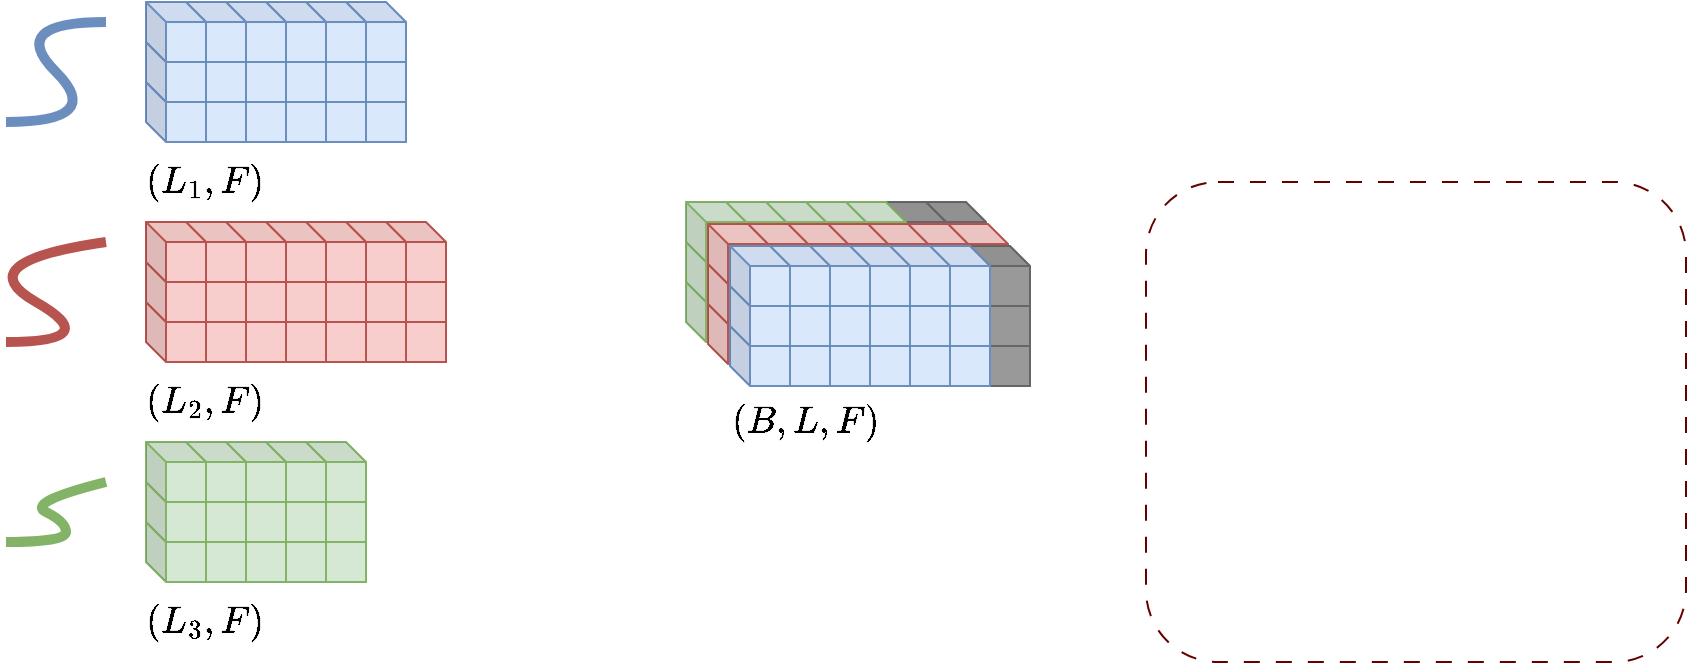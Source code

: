 <mxfile version="26.2.8">
  <diagram name="第 1 页" id="emLSLBHFfiPBjdPvXPqK">
    <mxGraphModel dx="1313" dy="778" grid="1" gridSize="10" guides="1" tooltips="1" connect="1" arrows="1" fold="1" page="1" pageScale="1" pageWidth="1654" pageHeight="1169" math="1" shadow="0">
      <root>
        <mxCell id="0" />
        <mxCell id="1" parent="0" />
        <mxCell id="f1m_IaJI3R48xUZBdV02-205" value="" style="rounded=1;whiteSpace=wrap;html=1;fillColor=none;dashed=1;dashPattern=8 8;strokeColor=#660000;" vertex="1" parent="1">
          <mxGeometry x="630" y="340" width="270" height="240" as="geometry" />
        </mxCell>
        <mxCell id="f1m_IaJI3R48xUZBdV02-2" value="" style="curved=1;endArrow=none;html=1;rounded=0;fillColor=#dae8fc;strokeColor=#6c8ebf;startFill=0;strokeWidth=5;" edge="1" parent="1">
          <mxGeometry width="50" height="50" relative="1" as="geometry">
            <mxPoint x="60" y="310" as="sourcePoint" />
            <mxPoint x="110" y="260" as="targetPoint" />
            <Array as="points">
              <mxPoint x="110" y="310" />
              <mxPoint x="60" y="260" />
            </Array>
          </mxGeometry>
        </mxCell>
        <mxCell id="f1m_IaJI3R48xUZBdV02-203" value="" style="group" vertex="1" connectable="0" parent="1">
          <mxGeometry x="130" y="250" width="130" height="100" as="geometry" />
        </mxCell>
        <mxCell id="f1m_IaJI3R48xUZBdV02-89" value="&lt;font style=&quot;font-size: 16px;&quot;&gt;$$(L_{1},F)$$&lt;/font&gt;" style="text;html=1;align=center;verticalAlign=middle;whiteSpace=wrap;rounded=0;" vertex="1" parent="f1m_IaJI3R48xUZBdV02-203">
          <mxGeometry x="10" y="80" width="40" height="20" as="geometry" />
        </mxCell>
        <mxCell id="f1m_IaJI3R48xUZBdV02-126" value="" style="shape=cube;whiteSpace=wrap;html=1;boundedLbl=1;backgroundOutline=1;darkOpacity=0.05;darkOpacity2=0.1;size=10;aspect=fixed;fillColor=#dae8fc;strokeColor=#6c8ebf;" vertex="1" parent="f1m_IaJI3R48xUZBdV02-203">
          <mxGeometry x="100" y="40" width="30" height="30" as="geometry" />
        </mxCell>
        <mxCell id="f1m_IaJI3R48xUZBdV02-129" value="" style="shape=cube;whiteSpace=wrap;html=1;boundedLbl=1;backgroundOutline=1;darkOpacity=0.05;darkOpacity2=0.1;size=10;aspect=fixed;fillColor=#dae8fc;strokeColor=#6c8ebf;" vertex="1" parent="f1m_IaJI3R48xUZBdV02-203">
          <mxGeometry x="80" y="40" width="30" height="30" as="geometry" />
        </mxCell>
        <mxCell id="f1m_IaJI3R48xUZBdV02-131" value="" style="shape=cube;whiteSpace=wrap;html=1;boundedLbl=1;backgroundOutline=1;darkOpacity=0.05;darkOpacity2=0.1;size=10;aspect=fixed;fillColor=#dae8fc;strokeColor=#6c8ebf;" vertex="1" parent="f1m_IaJI3R48xUZBdV02-203">
          <mxGeometry x="100" y="20" width="30" height="30" as="geometry" />
        </mxCell>
        <mxCell id="f1m_IaJI3R48xUZBdV02-132" value="" style="shape=cube;whiteSpace=wrap;html=1;boundedLbl=1;backgroundOutline=1;darkOpacity=0.05;darkOpacity2=0.1;size=10;aspect=fixed;fillColor=#dae8fc;strokeColor=#6c8ebf;" vertex="1" parent="f1m_IaJI3R48xUZBdV02-203">
          <mxGeometry x="80" y="20" width="30" height="30" as="geometry" />
        </mxCell>
        <mxCell id="f1m_IaJI3R48xUZBdV02-134" value="" style="shape=cube;whiteSpace=wrap;html=1;boundedLbl=1;backgroundOutline=1;darkOpacity=0.05;darkOpacity2=0.1;size=10;aspect=fixed;fillColor=#dae8fc;strokeColor=#6c8ebf;" vertex="1" parent="f1m_IaJI3R48xUZBdV02-203">
          <mxGeometry x="100" width="30" height="30" as="geometry" />
        </mxCell>
        <mxCell id="f1m_IaJI3R48xUZBdV02-135" value="" style="shape=cube;whiteSpace=wrap;html=1;boundedLbl=1;backgroundOutline=1;darkOpacity=0.05;darkOpacity2=0.1;size=10;aspect=fixed;fillColor=#dae8fc;strokeColor=#6c8ebf;" vertex="1" parent="f1m_IaJI3R48xUZBdV02-203">
          <mxGeometry x="80" width="30" height="30" as="geometry" />
        </mxCell>
        <mxCell id="f1m_IaJI3R48xUZBdV02-136" value="" style="shape=cube;whiteSpace=wrap;html=1;boundedLbl=1;backgroundOutline=1;darkOpacity=0.05;darkOpacity2=0.1;size=10;aspect=fixed;fillColor=#dae8fc;strokeColor=#6c8ebf;" vertex="1" parent="f1m_IaJI3R48xUZBdV02-203">
          <mxGeometry x="60" y="40" width="30" height="30" as="geometry" />
        </mxCell>
        <mxCell id="f1m_IaJI3R48xUZBdV02-137" value="" style="shape=cube;whiteSpace=wrap;html=1;boundedLbl=1;backgroundOutline=1;darkOpacity=0.05;darkOpacity2=0.1;size=10;aspect=fixed;fillColor=#dae8fc;strokeColor=#6c8ebf;" vertex="1" parent="f1m_IaJI3R48xUZBdV02-203">
          <mxGeometry x="40" y="40" width="30" height="30" as="geometry" />
        </mxCell>
        <mxCell id="f1m_IaJI3R48xUZBdV02-138" value="" style="shape=cube;whiteSpace=wrap;html=1;boundedLbl=1;backgroundOutline=1;darkOpacity=0.05;darkOpacity2=0.1;size=10;aspect=fixed;fillColor=#dae8fc;strokeColor=#6c8ebf;" vertex="1" parent="f1m_IaJI3R48xUZBdV02-203">
          <mxGeometry x="60" y="20" width="30" height="30" as="geometry" />
        </mxCell>
        <mxCell id="f1m_IaJI3R48xUZBdV02-139" value="" style="shape=cube;whiteSpace=wrap;html=1;boundedLbl=1;backgroundOutline=1;darkOpacity=0.05;darkOpacity2=0.1;size=10;aspect=fixed;fillColor=#dae8fc;strokeColor=#6c8ebf;" vertex="1" parent="f1m_IaJI3R48xUZBdV02-203">
          <mxGeometry x="40" y="20" width="30" height="30" as="geometry" />
        </mxCell>
        <mxCell id="f1m_IaJI3R48xUZBdV02-140" value="" style="shape=cube;whiteSpace=wrap;html=1;boundedLbl=1;backgroundOutline=1;darkOpacity=0.05;darkOpacity2=0.1;size=10;aspect=fixed;fillColor=#dae8fc;strokeColor=#6c8ebf;" vertex="1" parent="f1m_IaJI3R48xUZBdV02-203">
          <mxGeometry x="60" width="30" height="30" as="geometry" />
        </mxCell>
        <mxCell id="f1m_IaJI3R48xUZBdV02-141" value="" style="shape=cube;whiteSpace=wrap;html=1;boundedLbl=1;backgroundOutline=1;darkOpacity=0.05;darkOpacity2=0.1;size=10;aspect=fixed;fillColor=#dae8fc;strokeColor=#6c8ebf;" vertex="1" parent="f1m_IaJI3R48xUZBdV02-203">
          <mxGeometry x="40" width="30" height="30" as="geometry" />
        </mxCell>
        <mxCell id="f1m_IaJI3R48xUZBdV02-179" value="" style="shape=cube;whiteSpace=wrap;html=1;boundedLbl=1;backgroundOutline=1;darkOpacity=0.05;darkOpacity2=0.1;size=10;aspect=fixed;fillColor=#dae8fc;strokeColor=#6c8ebf;" vertex="1" parent="f1m_IaJI3R48xUZBdV02-203">
          <mxGeometry x="20" y="40" width="30" height="30" as="geometry" />
        </mxCell>
        <mxCell id="f1m_IaJI3R48xUZBdV02-180" value="" style="shape=cube;whiteSpace=wrap;html=1;boundedLbl=1;backgroundOutline=1;darkOpacity=0.05;darkOpacity2=0.1;size=10;aspect=fixed;fillColor=#dae8fc;strokeColor=#6c8ebf;" vertex="1" parent="f1m_IaJI3R48xUZBdV02-203">
          <mxGeometry x="20" y="20" width="30" height="30" as="geometry" />
        </mxCell>
        <mxCell id="f1m_IaJI3R48xUZBdV02-181" value="" style="shape=cube;whiteSpace=wrap;html=1;boundedLbl=1;backgroundOutline=1;darkOpacity=0.05;darkOpacity2=0.1;size=10;aspect=fixed;fillColor=#dae8fc;strokeColor=#6c8ebf;" vertex="1" parent="f1m_IaJI3R48xUZBdV02-203">
          <mxGeometry x="20" width="30" height="30" as="geometry" />
        </mxCell>
        <mxCell id="f1m_IaJI3R48xUZBdV02-197" value="" style="shape=cube;whiteSpace=wrap;html=1;boundedLbl=1;backgroundOutline=1;darkOpacity=0.05;darkOpacity2=0.1;size=10;aspect=fixed;fillColor=#dae8fc;strokeColor=#6c8ebf;" vertex="1" parent="f1m_IaJI3R48xUZBdV02-203">
          <mxGeometry y="40" width="30" height="30" as="geometry" />
        </mxCell>
        <mxCell id="f1m_IaJI3R48xUZBdV02-198" value="" style="shape=cube;whiteSpace=wrap;html=1;boundedLbl=1;backgroundOutline=1;darkOpacity=0.05;darkOpacity2=0.1;size=10;aspect=fixed;fillColor=#dae8fc;strokeColor=#6c8ebf;" vertex="1" parent="f1m_IaJI3R48xUZBdV02-203">
          <mxGeometry y="20" width="30" height="30" as="geometry" />
        </mxCell>
        <mxCell id="f1m_IaJI3R48xUZBdV02-199" value="" style="shape=cube;whiteSpace=wrap;html=1;boundedLbl=1;backgroundOutline=1;darkOpacity=0.05;darkOpacity2=0.1;size=10;aspect=fixed;fillColor=#dae8fc;strokeColor=#6c8ebf;" vertex="1" parent="f1m_IaJI3R48xUZBdV02-203">
          <mxGeometry width="30" height="30" as="geometry" />
        </mxCell>
        <mxCell id="f1m_IaJI3R48xUZBdV02-10" value="" style="curved=1;endArrow=none;html=1;rounded=0;fillColor=#f8cecc;strokeColor=#b85450;startFill=0;strokeWidth=5;" edge="1" parent="1">
          <mxGeometry width="50" height="50" relative="1" as="geometry">
            <mxPoint x="60" y="420" as="sourcePoint" />
            <mxPoint x="110" y="370" as="targetPoint" />
            <Array as="points">
              <mxPoint x="110" y="420" />
              <mxPoint x="40" y="380" />
            </Array>
          </mxGeometry>
        </mxCell>
        <mxCell id="f1m_IaJI3R48xUZBdV02-262" value="" style="group" vertex="1" connectable="0" parent="1">
          <mxGeometry x="130" y="360" width="150" height="100" as="geometry" />
        </mxCell>
        <mxCell id="f1m_IaJI3R48xUZBdV02-90" value="&lt;font style=&quot;font-size: 16px;&quot;&gt;$$(L_{2},F)$$&lt;/font&gt;" style="text;html=1;align=center;verticalAlign=middle;whiteSpace=wrap;rounded=0;" vertex="1" parent="f1m_IaJI3R48xUZBdV02-262">
          <mxGeometry x="10" y="80" width="40" height="20" as="geometry" />
        </mxCell>
        <mxCell id="f1m_IaJI3R48xUZBdV02-142" value="" style="shape=cube;whiteSpace=wrap;html=1;boundedLbl=1;backgroundOutline=1;darkOpacity=0.05;darkOpacity2=0.1;size=10;aspect=fixed;fillColor=#f8cecc;strokeColor=#b85450;" vertex="1" parent="f1m_IaJI3R48xUZBdV02-262">
          <mxGeometry x="120" y="40" width="30" height="30" as="geometry" />
        </mxCell>
        <mxCell id="f1m_IaJI3R48xUZBdV02-143" value="" style="shape=cube;whiteSpace=wrap;html=1;boundedLbl=1;backgroundOutline=1;darkOpacity=0.05;darkOpacity2=0.1;size=10;aspect=fixed;fillColor=#f8cecc;strokeColor=#b85450;" vertex="1" parent="f1m_IaJI3R48xUZBdV02-262">
          <mxGeometry x="100" y="40" width="30" height="30" as="geometry" />
        </mxCell>
        <mxCell id="f1m_IaJI3R48xUZBdV02-144" value="" style="shape=cube;whiteSpace=wrap;html=1;boundedLbl=1;backgroundOutline=1;darkOpacity=0.05;darkOpacity2=0.1;size=10;aspect=fixed;fillColor=#f8cecc;strokeColor=#b85450;" vertex="1" parent="f1m_IaJI3R48xUZBdV02-262">
          <mxGeometry x="120" y="20" width="30" height="30" as="geometry" />
        </mxCell>
        <mxCell id="f1m_IaJI3R48xUZBdV02-145" value="" style="shape=cube;whiteSpace=wrap;html=1;boundedLbl=1;backgroundOutline=1;darkOpacity=0.05;darkOpacity2=0.1;size=10;aspect=fixed;fillColor=#f8cecc;strokeColor=#b85450;" vertex="1" parent="f1m_IaJI3R48xUZBdV02-262">
          <mxGeometry x="100" y="20" width="30" height="30" as="geometry" />
        </mxCell>
        <mxCell id="f1m_IaJI3R48xUZBdV02-146" value="" style="shape=cube;whiteSpace=wrap;html=1;boundedLbl=1;backgroundOutline=1;darkOpacity=0.05;darkOpacity2=0.1;size=10;aspect=fixed;fillColor=#f8cecc;strokeColor=#b85450;" vertex="1" parent="f1m_IaJI3R48xUZBdV02-262">
          <mxGeometry x="120" width="30" height="30" as="geometry" />
        </mxCell>
        <mxCell id="f1m_IaJI3R48xUZBdV02-147" value="" style="shape=cube;whiteSpace=wrap;html=1;boundedLbl=1;backgroundOutline=1;darkOpacity=0.05;darkOpacity2=0.1;size=10;aspect=fixed;fillColor=#f8cecc;strokeColor=#b85450;" vertex="1" parent="f1m_IaJI3R48xUZBdV02-262">
          <mxGeometry x="100" width="30" height="30" as="geometry" />
        </mxCell>
        <mxCell id="f1m_IaJI3R48xUZBdV02-148" value="" style="shape=cube;whiteSpace=wrap;html=1;boundedLbl=1;backgroundOutline=1;darkOpacity=0.05;darkOpacity2=0.1;size=10;aspect=fixed;fillColor=#f8cecc;strokeColor=#b85450;" vertex="1" parent="f1m_IaJI3R48xUZBdV02-262">
          <mxGeometry x="80" y="40" width="30" height="30" as="geometry" />
        </mxCell>
        <mxCell id="f1m_IaJI3R48xUZBdV02-149" value="" style="shape=cube;whiteSpace=wrap;html=1;boundedLbl=1;backgroundOutline=1;darkOpacity=0.05;darkOpacity2=0.1;size=10;aspect=fixed;fillColor=#f8cecc;strokeColor=#b85450;" vertex="1" parent="f1m_IaJI3R48xUZBdV02-262">
          <mxGeometry x="60" y="40" width="30" height="30" as="geometry" />
        </mxCell>
        <mxCell id="f1m_IaJI3R48xUZBdV02-150" value="" style="shape=cube;whiteSpace=wrap;html=1;boundedLbl=1;backgroundOutline=1;darkOpacity=0.05;darkOpacity2=0.1;size=10;aspect=fixed;fillColor=#f8cecc;strokeColor=#b85450;" vertex="1" parent="f1m_IaJI3R48xUZBdV02-262">
          <mxGeometry x="80" y="20" width="30" height="30" as="geometry" />
        </mxCell>
        <mxCell id="f1m_IaJI3R48xUZBdV02-151" value="" style="shape=cube;whiteSpace=wrap;html=1;boundedLbl=1;backgroundOutline=1;darkOpacity=0.05;darkOpacity2=0.1;size=10;aspect=fixed;fillColor=#f8cecc;strokeColor=#b85450;" vertex="1" parent="f1m_IaJI3R48xUZBdV02-262">
          <mxGeometry x="60" y="20" width="30" height="30" as="geometry" />
        </mxCell>
        <mxCell id="f1m_IaJI3R48xUZBdV02-152" value="" style="shape=cube;whiteSpace=wrap;html=1;boundedLbl=1;backgroundOutline=1;darkOpacity=0.05;darkOpacity2=0.1;size=10;aspect=fixed;fillColor=#f8cecc;strokeColor=#b85450;" vertex="1" parent="f1m_IaJI3R48xUZBdV02-262">
          <mxGeometry x="80" width="30" height="30" as="geometry" />
        </mxCell>
        <mxCell id="f1m_IaJI3R48xUZBdV02-153" value="" style="shape=cube;whiteSpace=wrap;html=1;boundedLbl=1;backgroundOutline=1;darkOpacity=0.05;darkOpacity2=0.1;size=10;aspect=fixed;fillColor=#f8cecc;strokeColor=#b85450;" vertex="1" parent="f1m_IaJI3R48xUZBdV02-262">
          <mxGeometry x="60" width="30" height="30" as="geometry" />
        </mxCell>
        <mxCell id="f1m_IaJI3R48xUZBdV02-154" value="" style="shape=cube;whiteSpace=wrap;html=1;boundedLbl=1;backgroundOutline=1;darkOpacity=0.05;darkOpacity2=0.1;size=10;aspect=fixed;fillColor=#f8cecc;strokeColor=#b85450;" vertex="1" parent="f1m_IaJI3R48xUZBdV02-262">
          <mxGeometry x="40" y="40" width="30" height="30" as="geometry" />
        </mxCell>
        <mxCell id="f1m_IaJI3R48xUZBdV02-155" value="" style="shape=cube;whiteSpace=wrap;html=1;boundedLbl=1;backgroundOutline=1;darkOpacity=0.05;darkOpacity2=0.1;size=10;aspect=fixed;fillColor=#f8cecc;strokeColor=#b85450;" vertex="1" parent="f1m_IaJI3R48xUZBdV02-262">
          <mxGeometry x="40" y="20" width="30" height="30" as="geometry" />
        </mxCell>
        <mxCell id="f1m_IaJI3R48xUZBdV02-156" value="" style="shape=cube;whiteSpace=wrap;html=1;boundedLbl=1;backgroundOutline=1;darkOpacity=0.05;darkOpacity2=0.1;size=10;aspect=fixed;fillColor=#f8cecc;strokeColor=#b85450;" vertex="1" parent="f1m_IaJI3R48xUZBdV02-262">
          <mxGeometry x="40" width="30" height="30" as="geometry" />
        </mxCell>
        <mxCell id="f1m_IaJI3R48xUZBdV02-173" value="" style="shape=cube;whiteSpace=wrap;html=1;boundedLbl=1;backgroundOutline=1;darkOpacity=0.05;darkOpacity2=0.1;size=10;aspect=fixed;fillColor=#f8cecc;strokeColor=#b85450;" vertex="1" parent="f1m_IaJI3R48xUZBdV02-262">
          <mxGeometry x="20" y="40" width="30" height="30" as="geometry" />
        </mxCell>
        <mxCell id="f1m_IaJI3R48xUZBdV02-174" value="" style="shape=cube;whiteSpace=wrap;html=1;boundedLbl=1;backgroundOutline=1;darkOpacity=0.05;darkOpacity2=0.1;size=10;aspect=fixed;fillColor=#f8cecc;strokeColor=#b85450;" vertex="1" parent="f1m_IaJI3R48xUZBdV02-262">
          <mxGeometry x="20" y="20" width="30" height="30" as="geometry" />
        </mxCell>
        <mxCell id="f1m_IaJI3R48xUZBdV02-175" value="" style="shape=cube;whiteSpace=wrap;html=1;boundedLbl=1;backgroundOutline=1;darkOpacity=0.05;darkOpacity2=0.1;size=10;aspect=fixed;fillColor=#f8cecc;strokeColor=#b85450;" vertex="1" parent="f1m_IaJI3R48xUZBdV02-262">
          <mxGeometry x="20" width="30" height="30" as="geometry" />
        </mxCell>
        <mxCell id="f1m_IaJI3R48xUZBdV02-176" value="" style="shape=cube;whiteSpace=wrap;html=1;boundedLbl=1;backgroundOutline=1;darkOpacity=0.05;darkOpacity2=0.1;size=10;aspect=fixed;fillColor=#f8cecc;strokeColor=#b85450;" vertex="1" parent="f1m_IaJI3R48xUZBdV02-262">
          <mxGeometry y="40" width="30" height="30" as="geometry" />
        </mxCell>
        <mxCell id="f1m_IaJI3R48xUZBdV02-177" value="" style="shape=cube;whiteSpace=wrap;html=1;boundedLbl=1;backgroundOutline=1;darkOpacity=0.05;darkOpacity2=0.1;size=10;aspect=fixed;fillColor=#f8cecc;strokeColor=#b85450;" vertex="1" parent="f1m_IaJI3R48xUZBdV02-262">
          <mxGeometry y="20" width="30" height="30" as="geometry" />
        </mxCell>
        <mxCell id="f1m_IaJI3R48xUZBdV02-178" value="" style="shape=cube;whiteSpace=wrap;html=1;boundedLbl=1;backgroundOutline=1;darkOpacity=0.05;darkOpacity2=0.1;size=10;aspect=fixed;fillColor=#f8cecc;strokeColor=#b85450;" vertex="1" parent="f1m_IaJI3R48xUZBdV02-262">
          <mxGeometry width="30" height="30" as="geometry" />
        </mxCell>
        <mxCell id="f1m_IaJI3R48xUZBdV02-21" value="" style="curved=1;endArrow=none;html=1;rounded=0;fillColor=#d5e8d4;strokeColor=#82b366;startFill=0;strokeWidth=5;" edge="1" parent="1">
          <mxGeometry width="50" height="50" relative="1" as="geometry">
            <mxPoint x="60" y="520" as="sourcePoint" />
            <mxPoint x="110" y="490" as="targetPoint" />
            <Array as="points">
              <mxPoint x="90" y="520" />
              <mxPoint x="90" y="510" />
              <mxPoint x="70" y="500" />
            </Array>
          </mxGeometry>
        </mxCell>
        <mxCell id="f1m_IaJI3R48xUZBdV02-91" value="&lt;font style=&quot;font-size: 16px;&quot;&gt;$$(L_{3},F)$$&lt;/font&gt;" style="text;html=1;align=center;verticalAlign=middle;whiteSpace=wrap;rounded=0;" vertex="1" parent="1">
          <mxGeometry x="140" y="550" width="40" height="20" as="geometry" />
        </mxCell>
        <mxCell id="f1m_IaJI3R48xUZBdV02-182" value="" style="shape=cube;whiteSpace=wrap;html=1;boundedLbl=1;backgroundOutline=1;darkOpacity=0.05;darkOpacity2=0.1;size=10;aspect=fixed;fillColor=#d5e8d4;strokeColor=#82b366;" vertex="1" parent="1">
          <mxGeometry x="210" y="510" width="30" height="30" as="geometry" />
        </mxCell>
        <mxCell id="f1m_IaJI3R48xUZBdV02-183" value="" style="shape=cube;whiteSpace=wrap;html=1;boundedLbl=1;backgroundOutline=1;darkOpacity=0.05;darkOpacity2=0.1;size=10;aspect=fixed;fillColor=#d5e8d4;strokeColor=#82b366;" vertex="1" parent="1">
          <mxGeometry x="190" y="510" width="30" height="30" as="geometry" />
        </mxCell>
        <mxCell id="f1m_IaJI3R48xUZBdV02-184" value="" style="shape=cube;whiteSpace=wrap;html=1;boundedLbl=1;backgroundOutline=1;darkOpacity=0.05;darkOpacity2=0.1;size=10;aspect=fixed;fillColor=#d5e8d4;strokeColor=#82b366;" vertex="1" parent="1">
          <mxGeometry x="210" y="490" width="30" height="30" as="geometry" />
        </mxCell>
        <mxCell id="f1m_IaJI3R48xUZBdV02-185" value="" style="shape=cube;whiteSpace=wrap;html=1;boundedLbl=1;backgroundOutline=1;darkOpacity=0.05;darkOpacity2=0.1;size=10;aspect=fixed;fillColor=#d5e8d4;strokeColor=#82b366;" vertex="1" parent="1">
          <mxGeometry x="190" y="490" width="30" height="30" as="geometry" />
        </mxCell>
        <mxCell id="f1m_IaJI3R48xUZBdV02-186" value="" style="shape=cube;whiteSpace=wrap;html=1;boundedLbl=1;backgroundOutline=1;darkOpacity=0.05;darkOpacity2=0.1;size=10;aspect=fixed;fillColor=#d5e8d4;strokeColor=#82b366;" vertex="1" parent="1">
          <mxGeometry x="210" y="470" width="30" height="30" as="geometry" />
        </mxCell>
        <mxCell id="f1m_IaJI3R48xUZBdV02-187" value="" style="shape=cube;whiteSpace=wrap;html=1;boundedLbl=1;backgroundOutline=1;darkOpacity=0.05;darkOpacity2=0.1;size=10;aspect=fixed;fillColor=#d5e8d4;strokeColor=#82b366;" vertex="1" parent="1">
          <mxGeometry x="190" y="470" width="30" height="30" as="geometry" />
        </mxCell>
        <mxCell id="f1m_IaJI3R48xUZBdV02-188" value="" style="shape=cube;whiteSpace=wrap;html=1;boundedLbl=1;backgroundOutline=1;darkOpacity=0.05;darkOpacity2=0.1;size=10;aspect=fixed;fillColor=#d5e8d4;strokeColor=#82b366;" vertex="1" parent="1">
          <mxGeometry x="170" y="510" width="30" height="30" as="geometry" />
        </mxCell>
        <mxCell id="f1m_IaJI3R48xUZBdV02-189" value="" style="shape=cube;whiteSpace=wrap;html=1;boundedLbl=1;backgroundOutline=1;darkOpacity=0.05;darkOpacity2=0.1;size=10;aspect=fixed;fillColor=#d5e8d4;strokeColor=#82b366;" vertex="1" parent="1">
          <mxGeometry x="150" y="510" width="30" height="30" as="geometry" />
        </mxCell>
        <mxCell id="f1m_IaJI3R48xUZBdV02-190" value="" style="shape=cube;whiteSpace=wrap;html=1;boundedLbl=1;backgroundOutline=1;darkOpacity=0.05;darkOpacity2=0.1;size=10;aspect=fixed;fillColor=#d5e8d4;strokeColor=#82b366;" vertex="1" parent="1">
          <mxGeometry x="170" y="490" width="30" height="30" as="geometry" />
        </mxCell>
        <mxCell id="f1m_IaJI3R48xUZBdV02-191" value="" style="shape=cube;whiteSpace=wrap;html=1;boundedLbl=1;backgroundOutline=1;darkOpacity=0.05;darkOpacity2=0.1;size=10;aspect=fixed;fillColor=#d5e8d4;strokeColor=#82b366;" vertex="1" parent="1">
          <mxGeometry x="150" y="490" width="30" height="30" as="geometry" />
        </mxCell>
        <mxCell id="f1m_IaJI3R48xUZBdV02-192" value="" style="shape=cube;whiteSpace=wrap;html=1;boundedLbl=1;backgroundOutline=1;darkOpacity=0.05;darkOpacity2=0.1;size=10;aspect=fixed;fillColor=#d5e8d4;strokeColor=#82b366;" vertex="1" parent="1">
          <mxGeometry x="170" y="470" width="30" height="30" as="geometry" />
        </mxCell>
        <mxCell id="f1m_IaJI3R48xUZBdV02-193" value="" style="shape=cube;whiteSpace=wrap;html=1;boundedLbl=1;backgroundOutline=1;darkOpacity=0.05;darkOpacity2=0.1;size=10;aspect=fixed;fillColor=#d5e8d4;strokeColor=#82b366;" vertex="1" parent="1">
          <mxGeometry x="150" y="470" width="30" height="30" as="geometry" />
        </mxCell>
        <mxCell id="f1m_IaJI3R48xUZBdV02-194" value="" style="shape=cube;whiteSpace=wrap;html=1;boundedLbl=1;backgroundOutline=1;darkOpacity=0.05;darkOpacity2=0.1;size=10;aspect=fixed;fillColor=#d5e8d4;strokeColor=#82b366;" vertex="1" parent="1">
          <mxGeometry x="130" y="510" width="30" height="30" as="geometry" />
        </mxCell>
        <mxCell id="f1m_IaJI3R48xUZBdV02-195" value="" style="shape=cube;whiteSpace=wrap;html=1;boundedLbl=1;backgroundOutline=1;darkOpacity=0.05;darkOpacity2=0.1;size=10;aspect=fixed;fillColor=#d5e8d4;strokeColor=#82b366;" vertex="1" parent="1">
          <mxGeometry x="130" y="490" width="30" height="30" as="geometry" />
        </mxCell>
        <mxCell id="f1m_IaJI3R48xUZBdV02-196" value="" style="shape=cube;whiteSpace=wrap;html=1;boundedLbl=1;backgroundOutline=1;darkOpacity=0.05;darkOpacity2=0.1;size=10;aspect=fixed;fillColor=#d5e8d4;strokeColor=#82b366;" vertex="1" parent="1">
          <mxGeometry x="130" y="470" width="30" height="30" as="geometry" />
        </mxCell>
        <mxCell id="f1m_IaJI3R48xUZBdV02-342" value="&lt;font style=&quot;font-size: 16px;&quot;&gt;$$(B,L,F)$$&lt;/font&gt;" style="text;html=1;align=center;verticalAlign=middle;whiteSpace=wrap;rounded=0;" vertex="1" parent="1">
          <mxGeometry x="440" y="450" width="40" height="20" as="geometry" />
        </mxCell>
        <mxCell id="f1m_IaJI3R48xUZBdV02-345" value="" style="group" vertex="1" connectable="0" parent="1">
          <mxGeometry x="400" y="350" width="150" height="70" as="geometry" />
        </mxCell>
        <mxCell id="f1m_IaJI3R48xUZBdV02-257" value="" style="shape=cube;whiteSpace=wrap;html=1;boundedLbl=1;backgroundOutline=1;darkOpacity=0.05;darkOpacity2=0.1;size=10;aspect=fixed;fillColor=#999999;strokeColor=#666666;fontColor=#333333;" vertex="1" parent="f1m_IaJI3R48xUZBdV02-345">
          <mxGeometry x="120" width="30" height="30" as="geometry" />
        </mxCell>
        <mxCell id="f1m_IaJI3R48xUZBdV02-341" value="" style="shape=cube;whiteSpace=wrap;html=1;boundedLbl=1;backgroundOutline=1;darkOpacity=0.05;darkOpacity2=0.1;size=10;aspect=fixed;fillColor=#999999;strokeColor=#666666;fontColor=#333333;" vertex="1" parent="f1m_IaJI3R48xUZBdV02-345">
          <mxGeometry x="100" width="30" height="30" as="geometry" />
        </mxCell>
        <mxCell id="f1m_IaJI3R48xUZBdV02-328" value="" style="shape=cube;whiteSpace=wrap;html=1;boundedLbl=1;backgroundOutline=1;darkOpacity=0.05;darkOpacity2=0.1;size=10;aspect=fixed;fillColor=#d5e8d4;strokeColor=#82b366;" vertex="1" parent="f1m_IaJI3R48xUZBdV02-345">
          <mxGeometry x="80" width="30" height="30" as="geometry" />
        </mxCell>
        <mxCell id="f1m_IaJI3R48xUZBdV02-329" value="" style="shape=cube;whiteSpace=wrap;html=1;boundedLbl=1;backgroundOutline=1;darkOpacity=0.05;darkOpacity2=0.1;size=10;aspect=fixed;fillColor=#d5e8d4;strokeColor=#82b366;" vertex="1" parent="f1m_IaJI3R48xUZBdV02-345">
          <mxGeometry x="60" width="30" height="30" as="geometry" />
        </mxCell>
        <mxCell id="f1m_IaJI3R48xUZBdV02-334" value="" style="shape=cube;whiteSpace=wrap;html=1;boundedLbl=1;backgroundOutline=1;darkOpacity=0.05;darkOpacity2=0.1;size=10;aspect=fixed;fillColor=#d5e8d4;strokeColor=#82b366;" vertex="1" parent="f1m_IaJI3R48xUZBdV02-345">
          <mxGeometry x="40" width="30" height="30" as="geometry" />
        </mxCell>
        <mxCell id="f1m_IaJI3R48xUZBdV02-335" value="" style="shape=cube;whiteSpace=wrap;html=1;boundedLbl=1;backgroundOutline=1;darkOpacity=0.05;darkOpacity2=0.1;size=10;aspect=fixed;fillColor=#d5e8d4;strokeColor=#82b366;" vertex="1" parent="f1m_IaJI3R48xUZBdV02-345">
          <mxGeometry x="20" width="30" height="30" as="geometry" />
        </mxCell>
        <mxCell id="f1m_IaJI3R48xUZBdV02-336" value="" style="shape=cube;whiteSpace=wrap;html=1;boundedLbl=1;backgroundOutline=1;darkOpacity=0.05;darkOpacity2=0.1;size=10;aspect=fixed;fillColor=#d5e8d4;strokeColor=#82b366;" vertex="1" parent="f1m_IaJI3R48xUZBdV02-345">
          <mxGeometry y="40" width="30" height="30" as="geometry" />
        </mxCell>
        <mxCell id="f1m_IaJI3R48xUZBdV02-337" value="" style="shape=cube;whiteSpace=wrap;html=1;boundedLbl=1;backgroundOutline=1;darkOpacity=0.05;darkOpacity2=0.1;size=10;aspect=fixed;fillColor=#d5e8d4;strokeColor=#82b366;" vertex="1" parent="f1m_IaJI3R48xUZBdV02-345">
          <mxGeometry y="20" width="30" height="30" as="geometry" />
        </mxCell>
        <mxCell id="f1m_IaJI3R48xUZBdV02-338" value="" style="shape=cube;whiteSpace=wrap;html=1;boundedLbl=1;backgroundOutline=1;darkOpacity=0.05;darkOpacity2=0.1;size=10;aspect=fixed;fillColor=#d5e8d4;strokeColor=#82b366;" vertex="1" parent="f1m_IaJI3R48xUZBdV02-345">
          <mxGeometry width="30" height="30" as="geometry" />
        </mxCell>
        <mxCell id="f1m_IaJI3R48xUZBdV02-343" value="" style="group" vertex="1" connectable="0" parent="1">
          <mxGeometry x="411" y="361" width="150" height="70" as="geometry" />
        </mxCell>
        <mxCell id="f1m_IaJI3R48xUZBdV02-307" value="" style="shape=cube;whiteSpace=wrap;html=1;boundedLbl=1;backgroundOutline=1;darkOpacity=0.05;darkOpacity2=0.1;size=10;aspect=fixed;fillColor=#f8cecc;strokeColor=#b85450;" vertex="1" parent="f1m_IaJI3R48xUZBdV02-343">
          <mxGeometry x="120" width="30" height="30" as="geometry" />
        </mxCell>
        <mxCell id="f1m_IaJI3R48xUZBdV02-308" value="" style="shape=cube;whiteSpace=wrap;html=1;boundedLbl=1;backgroundOutline=1;darkOpacity=0.05;darkOpacity2=0.1;size=10;aspect=fixed;fillColor=#f8cecc;strokeColor=#b85450;" vertex="1" parent="f1m_IaJI3R48xUZBdV02-343">
          <mxGeometry x="100" width="30" height="30" as="geometry" />
        </mxCell>
        <mxCell id="f1m_IaJI3R48xUZBdV02-313" value="" style="shape=cube;whiteSpace=wrap;html=1;boundedLbl=1;backgroundOutline=1;darkOpacity=0.05;darkOpacity2=0.1;size=10;aspect=fixed;fillColor=#f8cecc;strokeColor=#b85450;" vertex="1" parent="f1m_IaJI3R48xUZBdV02-343">
          <mxGeometry x="80" width="30" height="30" as="geometry" />
        </mxCell>
        <mxCell id="f1m_IaJI3R48xUZBdV02-314" value="" style="shape=cube;whiteSpace=wrap;html=1;boundedLbl=1;backgroundOutline=1;darkOpacity=0.05;darkOpacity2=0.1;size=10;aspect=fixed;fillColor=#f8cecc;strokeColor=#b85450;" vertex="1" parent="f1m_IaJI3R48xUZBdV02-343">
          <mxGeometry x="60" width="30" height="30" as="geometry" />
        </mxCell>
        <mxCell id="f1m_IaJI3R48xUZBdV02-317" value="" style="shape=cube;whiteSpace=wrap;html=1;boundedLbl=1;backgroundOutline=1;darkOpacity=0.05;darkOpacity2=0.1;size=10;aspect=fixed;fillColor=#f8cecc;strokeColor=#b85450;" vertex="1" parent="f1m_IaJI3R48xUZBdV02-343">
          <mxGeometry x="40" width="30" height="30" as="geometry" />
        </mxCell>
        <mxCell id="f1m_IaJI3R48xUZBdV02-320" value="" style="shape=cube;whiteSpace=wrap;html=1;boundedLbl=1;backgroundOutline=1;darkOpacity=0.05;darkOpacity2=0.1;size=10;aspect=fixed;fillColor=#f8cecc;strokeColor=#b85450;" vertex="1" parent="f1m_IaJI3R48xUZBdV02-343">
          <mxGeometry x="20" width="30" height="30" as="geometry" />
        </mxCell>
        <mxCell id="f1m_IaJI3R48xUZBdV02-321" value="" style="shape=cube;whiteSpace=wrap;html=1;boundedLbl=1;backgroundOutline=1;darkOpacity=0.05;darkOpacity2=0.1;size=10;aspect=fixed;fillColor=#f8cecc;strokeColor=#b85450;" vertex="1" parent="f1m_IaJI3R48xUZBdV02-343">
          <mxGeometry y="40" width="30" height="30" as="geometry" />
        </mxCell>
        <mxCell id="f1m_IaJI3R48xUZBdV02-322" value="" style="shape=cube;whiteSpace=wrap;html=1;boundedLbl=1;backgroundOutline=1;darkOpacity=0.05;darkOpacity2=0.1;size=10;aspect=fixed;fillColor=#f8cecc;strokeColor=#b85450;" vertex="1" parent="f1m_IaJI3R48xUZBdV02-343">
          <mxGeometry y="20" width="30" height="30" as="geometry" />
        </mxCell>
        <mxCell id="f1m_IaJI3R48xUZBdV02-323" value="" style="shape=cube;whiteSpace=wrap;html=1;boundedLbl=1;backgroundOutline=1;darkOpacity=0.05;darkOpacity2=0.1;size=10;aspect=fixed;fillColor=#f8cecc;strokeColor=#b85450;" vertex="1" parent="f1m_IaJI3R48xUZBdV02-343">
          <mxGeometry width="30" height="30" as="geometry" />
        </mxCell>
        <mxCell id="f1m_IaJI3R48xUZBdV02-344" value="" style="group" vertex="1" connectable="0" parent="1">
          <mxGeometry x="422" y="372" width="150" height="70" as="geometry" />
        </mxCell>
        <mxCell id="f1m_IaJI3R48xUZBdV02-255" value="" style="shape=cube;whiteSpace=wrap;html=1;boundedLbl=1;backgroundOutline=1;darkOpacity=0.05;darkOpacity2=0.1;size=10;aspect=fixed;fillColor=#999999;strokeColor=#666666;fontColor=#333333;" vertex="1" parent="f1m_IaJI3R48xUZBdV02-344">
          <mxGeometry x="100" y="20" width="30" height="30" as="geometry" />
        </mxCell>
        <mxCell id="f1m_IaJI3R48xUZBdV02-256" value="" style="shape=cube;whiteSpace=wrap;html=1;boundedLbl=1;backgroundOutline=1;darkOpacity=0.05;darkOpacity2=0.1;size=10;aspect=fixed;fillColor=#999999;strokeColor=#666666;fontColor=#333333;" vertex="1" parent="f1m_IaJI3R48xUZBdV02-344">
          <mxGeometry x="100" width="30" height="30" as="geometry" />
        </mxCell>
        <mxCell id="f1m_IaJI3R48xUZBdV02-339" value="" style="shape=cube;whiteSpace=wrap;html=1;boundedLbl=1;backgroundOutline=1;darkOpacity=0.05;darkOpacity2=0.1;size=10;aspect=fixed;fillColor=#999999;strokeColor=#666666;fontColor=#333333;" vertex="1" parent="f1m_IaJI3R48xUZBdV02-344">
          <mxGeometry x="80" y="20" width="30" height="30" as="geometry" />
        </mxCell>
        <mxCell id="f1m_IaJI3R48xUZBdV02-340" value="" style="shape=cube;whiteSpace=wrap;html=1;boundedLbl=1;backgroundOutline=1;darkOpacity=0.05;darkOpacity2=0.1;size=10;aspect=fixed;fillColor=#999999;strokeColor=#666666;fontColor=#333333;" vertex="1" parent="f1m_IaJI3R48xUZBdV02-344">
          <mxGeometry x="80" width="30" height="30" as="geometry" />
        </mxCell>
        <mxCell id="f1m_IaJI3R48xUZBdV02-324" value="" style="shape=cube;whiteSpace=wrap;html=1;boundedLbl=1;backgroundOutline=1;darkOpacity=0.05;darkOpacity2=0.1;size=10;aspect=fixed;fillColor=#d5e8d4;strokeColor=#82b366;" vertex="1" parent="f1m_IaJI3R48xUZBdV02-344">
          <mxGeometry x="60" y="20" width="30" height="30" as="geometry" />
        </mxCell>
        <mxCell id="f1m_IaJI3R48xUZBdV02-325" value="" style="shape=cube;whiteSpace=wrap;html=1;boundedLbl=1;backgroundOutline=1;darkOpacity=0.05;darkOpacity2=0.1;size=10;aspect=fixed;fillColor=#d5e8d4;strokeColor=#82b366;" vertex="1" parent="f1m_IaJI3R48xUZBdV02-344">
          <mxGeometry x="40" y="20" width="30" height="30" as="geometry" />
        </mxCell>
        <mxCell id="f1m_IaJI3R48xUZBdV02-326" value="" style="shape=cube;whiteSpace=wrap;html=1;boundedLbl=1;backgroundOutline=1;darkOpacity=0.05;darkOpacity2=0.1;size=10;aspect=fixed;fillColor=#d5e8d4;strokeColor=#82b366;" vertex="1" parent="f1m_IaJI3R48xUZBdV02-344">
          <mxGeometry x="60" width="30" height="30" as="geometry" />
        </mxCell>
        <mxCell id="f1m_IaJI3R48xUZBdV02-327" value="" style="shape=cube;whiteSpace=wrap;html=1;boundedLbl=1;backgroundOutline=1;darkOpacity=0.05;darkOpacity2=0.1;size=10;aspect=fixed;fillColor=#d5e8d4;strokeColor=#82b366;" vertex="1" parent="f1m_IaJI3R48xUZBdV02-344">
          <mxGeometry x="40" width="30" height="30" as="geometry" />
        </mxCell>
        <mxCell id="f1m_IaJI3R48xUZBdV02-330" value="" style="shape=cube;whiteSpace=wrap;html=1;boundedLbl=1;backgroundOutline=1;darkOpacity=0.05;darkOpacity2=0.1;size=10;aspect=fixed;fillColor=#d5e8d4;strokeColor=#82b366;" vertex="1" parent="f1m_IaJI3R48xUZBdV02-344">
          <mxGeometry x="20" y="20" width="30" height="30" as="geometry" />
        </mxCell>
        <mxCell id="f1m_IaJI3R48xUZBdV02-331" value="" style="shape=cube;whiteSpace=wrap;html=1;boundedLbl=1;backgroundOutline=1;darkOpacity=0.05;darkOpacity2=0.1;size=10;aspect=fixed;fillColor=#d5e8d4;strokeColor=#82b366;" vertex="1" parent="f1m_IaJI3R48xUZBdV02-344">
          <mxGeometry y="20" width="30" height="30" as="geometry" />
        </mxCell>
        <mxCell id="f1m_IaJI3R48xUZBdV02-332" value="" style="shape=cube;whiteSpace=wrap;html=1;boundedLbl=1;backgroundOutline=1;darkOpacity=0.05;darkOpacity2=0.1;size=10;aspect=fixed;fillColor=#d5e8d4;strokeColor=#82b366;" vertex="1" parent="f1m_IaJI3R48xUZBdV02-344">
          <mxGeometry x="20" width="30" height="30" as="geometry" />
        </mxCell>
        <mxCell id="f1m_IaJI3R48xUZBdV02-333" value="" style="shape=cube;whiteSpace=wrap;html=1;boundedLbl=1;backgroundOutline=1;darkOpacity=0.05;darkOpacity2=0.1;size=10;aspect=fixed;fillColor=#d5e8d4;strokeColor=#82b366;" vertex="1" parent="f1m_IaJI3R48xUZBdV02-344">
          <mxGeometry width="30" height="30" as="geometry" />
        </mxCell>
        <mxCell id="f1m_IaJI3R48xUZBdV02-303" value="" style="shape=cube;whiteSpace=wrap;html=1;boundedLbl=1;backgroundOutline=1;darkOpacity=0.05;darkOpacity2=0.1;size=10;aspect=fixed;fillColor=#f8cecc;strokeColor=#b85450;" vertex="1" parent="f1m_IaJI3R48xUZBdV02-344">
          <mxGeometry x="110" y="30" width="30" height="30" as="geometry" />
        </mxCell>
        <mxCell id="f1m_IaJI3R48xUZBdV02-305" value="" style="shape=cube;whiteSpace=wrap;html=1;boundedLbl=1;backgroundOutline=1;darkOpacity=0.05;darkOpacity2=0.1;size=10;aspect=fixed;fillColor=#f8cecc;strokeColor=#b85450;" vertex="1" parent="f1m_IaJI3R48xUZBdV02-344">
          <mxGeometry x="110" y="10" width="30" height="30" as="geometry" />
        </mxCell>
        <mxCell id="f1m_IaJI3R48xUZBdV02-258" value="" style="shape=cube;whiteSpace=wrap;html=1;boundedLbl=1;backgroundOutline=1;darkOpacity=0.05;darkOpacity2=0.1;size=10;aspect=fixed;fillColor=#999999;strokeColor=#666666;fontColor=#333333;" vertex="1" parent="f1m_IaJI3R48xUZBdV02-344">
          <mxGeometry x="120" y="40" width="30" height="30" as="geometry" />
        </mxCell>
        <mxCell id="f1m_IaJI3R48xUZBdV02-259" value="" style="shape=cube;whiteSpace=wrap;html=1;boundedLbl=1;backgroundOutline=1;darkOpacity=0.05;darkOpacity2=0.1;size=10;aspect=fixed;fillColor=#999999;strokeColor=#666666;fontColor=#333333;" vertex="1" parent="f1m_IaJI3R48xUZBdV02-344">
          <mxGeometry x="120" y="20" width="30" height="30" as="geometry" />
        </mxCell>
        <mxCell id="f1m_IaJI3R48xUZBdV02-260" value="" style="shape=cube;whiteSpace=wrap;html=1;boundedLbl=1;backgroundOutline=1;darkOpacity=0.05;darkOpacity2=0.1;size=10;aspect=fixed;fillColor=#999999;strokeColor=#666666;fontColor=#333333;" vertex="1" parent="f1m_IaJI3R48xUZBdV02-344">
          <mxGeometry x="120" width="30" height="30" as="geometry" />
        </mxCell>
        <mxCell id="f1m_IaJI3R48xUZBdV02-304" value="" style="shape=cube;whiteSpace=wrap;html=1;boundedLbl=1;backgroundOutline=1;darkOpacity=0.05;darkOpacity2=0.1;size=10;aspect=fixed;fillColor=#f8cecc;strokeColor=#b85450;" vertex="1" parent="f1m_IaJI3R48xUZBdV02-344">
          <mxGeometry x="90" y="30" width="30" height="30" as="geometry" />
        </mxCell>
        <mxCell id="f1m_IaJI3R48xUZBdV02-306" value="" style="shape=cube;whiteSpace=wrap;html=1;boundedLbl=1;backgroundOutline=1;darkOpacity=0.05;darkOpacity2=0.1;size=10;aspect=fixed;fillColor=#f8cecc;strokeColor=#b85450;" vertex="1" parent="f1m_IaJI3R48xUZBdV02-344">
          <mxGeometry x="90" y="10" width="30" height="30" as="geometry" />
        </mxCell>
        <mxCell id="f1m_IaJI3R48xUZBdV02-309" value="" style="shape=cube;whiteSpace=wrap;html=1;boundedLbl=1;backgroundOutline=1;darkOpacity=0.05;darkOpacity2=0.1;size=10;aspect=fixed;fillColor=#f8cecc;strokeColor=#b85450;" vertex="1" parent="f1m_IaJI3R48xUZBdV02-344">
          <mxGeometry x="70" y="30" width="30" height="30" as="geometry" />
        </mxCell>
        <mxCell id="f1m_IaJI3R48xUZBdV02-310" value="" style="shape=cube;whiteSpace=wrap;html=1;boundedLbl=1;backgroundOutline=1;darkOpacity=0.05;darkOpacity2=0.1;size=10;aspect=fixed;fillColor=#f8cecc;strokeColor=#b85450;" vertex="1" parent="f1m_IaJI3R48xUZBdV02-344">
          <mxGeometry x="50" y="30" width="30" height="30" as="geometry" />
        </mxCell>
        <mxCell id="f1m_IaJI3R48xUZBdV02-311" value="" style="shape=cube;whiteSpace=wrap;html=1;boundedLbl=1;backgroundOutline=1;darkOpacity=0.05;darkOpacity2=0.1;size=10;aspect=fixed;fillColor=#f8cecc;strokeColor=#b85450;" vertex="1" parent="f1m_IaJI3R48xUZBdV02-344">
          <mxGeometry x="70" y="10" width="30" height="30" as="geometry" />
        </mxCell>
        <mxCell id="f1m_IaJI3R48xUZBdV02-312" value="" style="shape=cube;whiteSpace=wrap;html=1;boundedLbl=1;backgroundOutline=1;darkOpacity=0.05;darkOpacity2=0.1;size=10;aspect=fixed;fillColor=#f8cecc;strokeColor=#b85450;" vertex="1" parent="f1m_IaJI3R48xUZBdV02-344">
          <mxGeometry x="50" y="10" width="30" height="30" as="geometry" />
        </mxCell>
        <mxCell id="f1m_IaJI3R48xUZBdV02-315" value="" style="shape=cube;whiteSpace=wrap;html=1;boundedLbl=1;backgroundOutline=1;darkOpacity=0.05;darkOpacity2=0.1;size=10;aspect=fixed;fillColor=#f8cecc;strokeColor=#b85450;" vertex="1" parent="f1m_IaJI3R48xUZBdV02-344">
          <mxGeometry x="30" y="30" width="30" height="30" as="geometry" />
        </mxCell>
        <mxCell id="f1m_IaJI3R48xUZBdV02-316" value="" style="shape=cube;whiteSpace=wrap;html=1;boundedLbl=1;backgroundOutline=1;darkOpacity=0.05;darkOpacity2=0.1;size=10;aspect=fixed;fillColor=#f8cecc;strokeColor=#b85450;" vertex="1" parent="f1m_IaJI3R48xUZBdV02-344">
          <mxGeometry x="30" y="10" width="30" height="30" as="geometry" />
        </mxCell>
        <mxCell id="f1m_IaJI3R48xUZBdV02-318" value="" style="shape=cube;whiteSpace=wrap;html=1;boundedLbl=1;backgroundOutline=1;darkOpacity=0.05;darkOpacity2=0.1;size=10;aspect=fixed;fillColor=#f8cecc;strokeColor=#b85450;" vertex="1" parent="f1m_IaJI3R48xUZBdV02-344">
          <mxGeometry x="10" y="30" width="30" height="30" as="geometry" />
        </mxCell>
        <mxCell id="f1m_IaJI3R48xUZBdV02-319" value="" style="shape=cube;whiteSpace=wrap;html=1;boundedLbl=1;backgroundOutline=1;darkOpacity=0.05;darkOpacity2=0.1;size=10;aspect=fixed;fillColor=#f8cecc;strokeColor=#b85450;" vertex="1" parent="f1m_IaJI3R48xUZBdV02-344">
          <mxGeometry x="10" y="10" width="30" height="30" as="geometry" />
        </mxCell>
        <mxCell id="f1m_IaJI3R48xUZBdV02-264" value="" style="shape=cube;whiteSpace=wrap;html=1;boundedLbl=1;backgroundOutline=1;darkOpacity=0.05;darkOpacity2=0.1;size=10;aspect=fixed;fillColor=#dae8fc;strokeColor=#6c8ebf;" vertex="1" parent="f1m_IaJI3R48xUZBdV02-344">
          <mxGeometry x="100" y="40" width="30" height="30" as="geometry" />
        </mxCell>
        <mxCell id="f1m_IaJI3R48xUZBdV02-265" value="" style="shape=cube;whiteSpace=wrap;html=1;boundedLbl=1;backgroundOutline=1;darkOpacity=0.05;darkOpacity2=0.1;size=10;aspect=fixed;fillColor=#dae8fc;strokeColor=#6c8ebf;" vertex="1" parent="f1m_IaJI3R48xUZBdV02-344">
          <mxGeometry x="80" y="40" width="30" height="30" as="geometry" />
        </mxCell>
        <mxCell id="f1m_IaJI3R48xUZBdV02-266" value="" style="shape=cube;whiteSpace=wrap;html=1;boundedLbl=1;backgroundOutline=1;darkOpacity=0.05;darkOpacity2=0.1;size=10;aspect=fixed;fillColor=#dae8fc;strokeColor=#6c8ebf;" vertex="1" parent="f1m_IaJI3R48xUZBdV02-344">
          <mxGeometry x="100" y="20" width="30" height="30" as="geometry" />
        </mxCell>
        <mxCell id="f1m_IaJI3R48xUZBdV02-267" value="" style="shape=cube;whiteSpace=wrap;html=1;boundedLbl=1;backgroundOutline=1;darkOpacity=0.05;darkOpacity2=0.1;size=10;aspect=fixed;fillColor=#dae8fc;strokeColor=#6c8ebf;" vertex="1" parent="f1m_IaJI3R48xUZBdV02-344">
          <mxGeometry x="80" y="20" width="30" height="30" as="geometry" />
        </mxCell>
        <mxCell id="f1m_IaJI3R48xUZBdV02-268" value="" style="shape=cube;whiteSpace=wrap;html=1;boundedLbl=1;backgroundOutline=1;darkOpacity=0.05;darkOpacity2=0.1;size=10;aspect=fixed;fillColor=#dae8fc;strokeColor=#6c8ebf;" vertex="1" parent="f1m_IaJI3R48xUZBdV02-344">
          <mxGeometry x="100" width="30" height="30" as="geometry" />
        </mxCell>
        <mxCell id="f1m_IaJI3R48xUZBdV02-269" value="" style="shape=cube;whiteSpace=wrap;html=1;boundedLbl=1;backgroundOutline=1;darkOpacity=0.05;darkOpacity2=0.1;size=10;aspect=fixed;fillColor=#dae8fc;strokeColor=#6c8ebf;" vertex="1" parent="f1m_IaJI3R48xUZBdV02-344">
          <mxGeometry x="80" width="30" height="30" as="geometry" />
        </mxCell>
        <mxCell id="f1m_IaJI3R48xUZBdV02-270" value="" style="shape=cube;whiteSpace=wrap;html=1;boundedLbl=1;backgroundOutline=1;darkOpacity=0.05;darkOpacity2=0.1;size=10;aspect=fixed;fillColor=#dae8fc;strokeColor=#6c8ebf;" vertex="1" parent="f1m_IaJI3R48xUZBdV02-344">
          <mxGeometry x="60" y="40" width="30" height="30" as="geometry" />
        </mxCell>
        <mxCell id="f1m_IaJI3R48xUZBdV02-271" value="" style="shape=cube;whiteSpace=wrap;html=1;boundedLbl=1;backgroundOutline=1;darkOpacity=0.05;darkOpacity2=0.1;size=10;aspect=fixed;fillColor=#dae8fc;strokeColor=#6c8ebf;" vertex="1" parent="f1m_IaJI3R48xUZBdV02-344">
          <mxGeometry x="40" y="40" width="30" height="30" as="geometry" />
        </mxCell>
        <mxCell id="f1m_IaJI3R48xUZBdV02-272" value="" style="shape=cube;whiteSpace=wrap;html=1;boundedLbl=1;backgroundOutline=1;darkOpacity=0.05;darkOpacity2=0.1;size=10;aspect=fixed;fillColor=#dae8fc;strokeColor=#6c8ebf;" vertex="1" parent="f1m_IaJI3R48xUZBdV02-344">
          <mxGeometry x="60" y="20" width="30" height="30" as="geometry" />
        </mxCell>
        <mxCell id="f1m_IaJI3R48xUZBdV02-273" value="" style="shape=cube;whiteSpace=wrap;html=1;boundedLbl=1;backgroundOutline=1;darkOpacity=0.05;darkOpacity2=0.1;size=10;aspect=fixed;fillColor=#dae8fc;strokeColor=#6c8ebf;" vertex="1" parent="f1m_IaJI3R48xUZBdV02-344">
          <mxGeometry x="40" y="20" width="30" height="30" as="geometry" />
        </mxCell>
        <mxCell id="f1m_IaJI3R48xUZBdV02-274" value="" style="shape=cube;whiteSpace=wrap;html=1;boundedLbl=1;backgroundOutline=1;darkOpacity=0.05;darkOpacity2=0.1;size=10;aspect=fixed;fillColor=#dae8fc;strokeColor=#6c8ebf;" vertex="1" parent="f1m_IaJI3R48xUZBdV02-344">
          <mxGeometry x="60" width="30" height="30" as="geometry" />
        </mxCell>
        <mxCell id="f1m_IaJI3R48xUZBdV02-275" value="" style="shape=cube;whiteSpace=wrap;html=1;boundedLbl=1;backgroundOutline=1;darkOpacity=0.05;darkOpacity2=0.1;size=10;aspect=fixed;fillColor=#dae8fc;strokeColor=#6c8ebf;" vertex="1" parent="f1m_IaJI3R48xUZBdV02-344">
          <mxGeometry x="40" width="30" height="30" as="geometry" />
        </mxCell>
        <mxCell id="f1m_IaJI3R48xUZBdV02-276" value="" style="shape=cube;whiteSpace=wrap;html=1;boundedLbl=1;backgroundOutline=1;darkOpacity=0.05;darkOpacity2=0.1;size=10;aspect=fixed;fillColor=#dae8fc;strokeColor=#6c8ebf;" vertex="1" parent="f1m_IaJI3R48xUZBdV02-344">
          <mxGeometry x="20" y="40" width="30" height="30" as="geometry" />
        </mxCell>
        <mxCell id="f1m_IaJI3R48xUZBdV02-277" value="" style="shape=cube;whiteSpace=wrap;html=1;boundedLbl=1;backgroundOutline=1;darkOpacity=0.05;darkOpacity2=0.1;size=10;aspect=fixed;fillColor=#dae8fc;strokeColor=#6c8ebf;" vertex="1" parent="f1m_IaJI3R48xUZBdV02-344">
          <mxGeometry x="20" y="20" width="30" height="30" as="geometry" />
        </mxCell>
        <mxCell id="f1m_IaJI3R48xUZBdV02-278" value="" style="shape=cube;whiteSpace=wrap;html=1;boundedLbl=1;backgroundOutline=1;darkOpacity=0.05;darkOpacity2=0.1;size=10;aspect=fixed;fillColor=#dae8fc;strokeColor=#6c8ebf;" vertex="1" parent="f1m_IaJI3R48xUZBdV02-344">
          <mxGeometry x="20" width="30" height="30" as="geometry" />
        </mxCell>
        <mxCell id="f1m_IaJI3R48xUZBdV02-279" value="" style="shape=cube;whiteSpace=wrap;html=1;boundedLbl=1;backgroundOutline=1;darkOpacity=0.05;darkOpacity2=0.1;size=10;aspect=fixed;fillColor=#dae8fc;strokeColor=#6c8ebf;" vertex="1" parent="f1m_IaJI3R48xUZBdV02-344">
          <mxGeometry y="40" width="30" height="30" as="geometry" />
        </mxCell>
        <mxCell id="f1m_IaJI3R48xUZBdV02-280" value="" style="shape=cube;whiteSpace=wrap;html=1;boundedLbl=1;backgroundOutline=1;darkOpacity=0.05;darkOpacity2=0.1;size=10;aspect=fixed;fillColor=#dae8fc;strokeColor=#6c8ebf;" vertex="1" parent="f1m_IaJI3R48xUZBdV02-344">
          <mxGeometry y="20" width="30" height="30" as="geometry" />
        </mxCell>
        <mxCell id="f1m_IaJI3R48xUZBdV02-281" value="" style="shape=cube;whiteSpace=wrap;html=1;boundedLbl=1;backgroundOutline=1;darkOpacity=0.05;darkOpacity2=0.1;size=10;aspect=fixed;fillColor=#dae8fc;strokeColor=#6c8ebf;" vertex="1" parent="f1m_IaJI3R48xUZBdV02-344">
          <mxGeometry width="30" height="30" as="geometry" />
        </mxCell>
      </root>
    </mxGraphModel>
  </diagram>
</mxfile>
